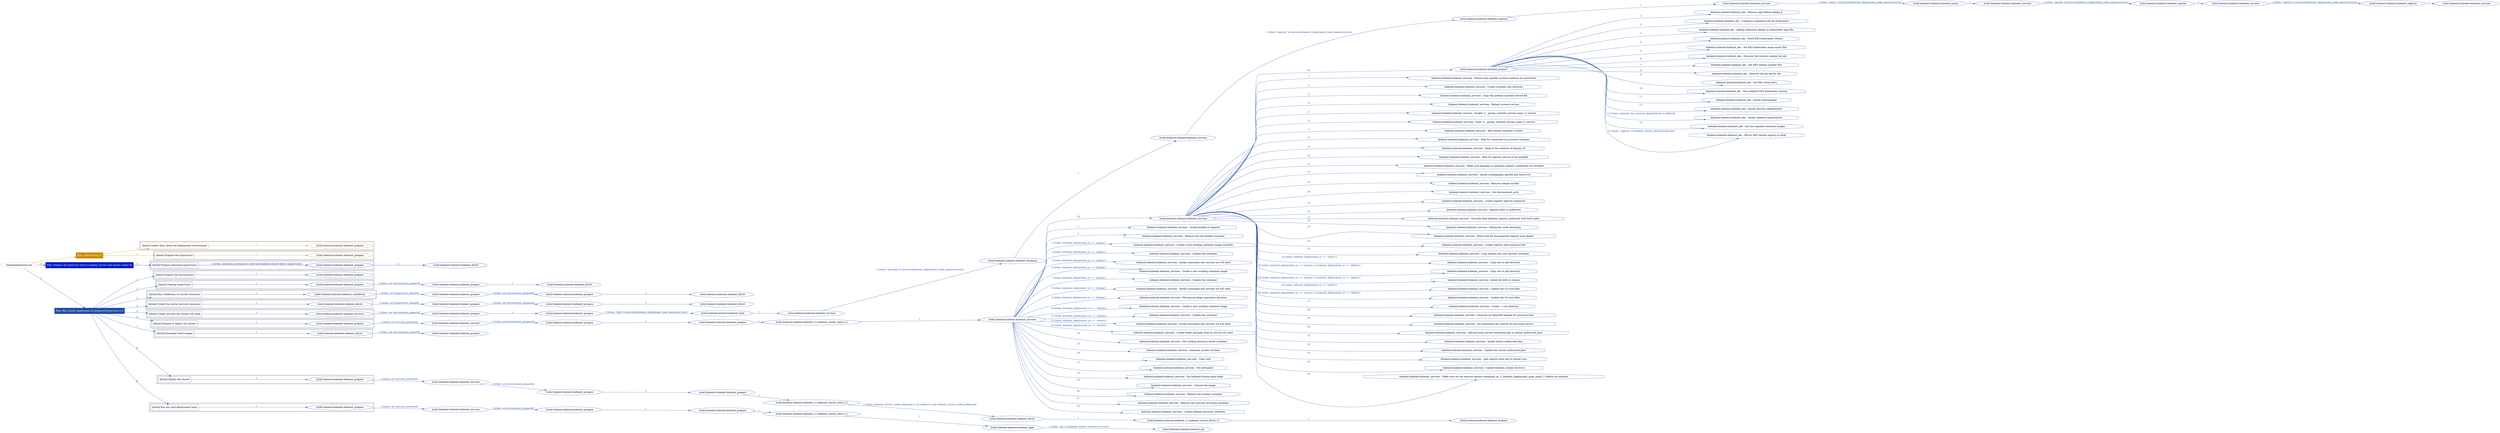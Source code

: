digraph {
	graph [concentrate=true ordering=in rankdir=LR ratio=fill]
	edge [esep=5 sep=10]
	"kubeinit/playbook.yml" [id=root_node style=dotted]
	play_238cf4cc [label="Play: Initial setup (1)" color="#cb8d01" fontcolor="#ffffff" id=play_238cf4cc shape=box style=filled tooltip=localhost]
	"kubeinit/playbook.yml" -> play_238cf4cc [label="1 " color="#cb8d01" fontcolor="#cb8d01" id=edge_d98d85d3 labeltooltip="1 " tooltip="1 "]
	subgraph "kubeinit.kubeinit.kubeinit_prepare" {
		role_202c4927 [label="[role] kubeinit.kubeinit.kubeinit_prepare" color="#cb8d01" id=role_202c4927 tooltip="kubeinit.kubeinit.kubeinit_prepare"]
	}
	subgraph "kubeinit.kubeinit.kubeinit_prepare" {
		role_cdd1708f [label="[role] kubeinit.kubeinit.kubeinit_prepare" color="#cb8d01" id=role_cdd1708f tooltip="kubeinit.kubeinit.kubeinit_prepare"]
	}
	subgraph "Play: Initial setup (1)" {
		play_238cf4cc -> block_603b480a [label=1 color="#cb8d01" fontcolor="#cb8d01" id=edge_b489ec61 labeltooltip=1 tooltip=1]
		subgraph cluster_block_603b480a {
			block_603b480a [label="[block] Gather facts about the deployment environment" color="#cb8d01" id=block_603b480a labeltooltip="Gather facts about the deployment environment" shape=box tooltip="Gather facts about the deployment environment"]
			block_603b480a -> role_202c4927 [label="1 " color="#cb8d01" fontcolor="#cb8d01" id=edge_701f6386 labeltooltip="1 " tooltip="1 "]
		}
		play_238cf4cc -> block_96f9b164 [label=2 color="#cb8d01" fontcolor="#cb8d01" id=edge_d5862d40 labeltooltip=2 tooltip=2]
		subgraph cluster_block_96f9b164 {
			block_96f9b164 [label="[block] Prepare the hypervisors" color="#cb8d01" id=block_96f9b164 labeltooltip="Prepare the hypervisors" shape=box tooltip="Prepare the hypervisors"]
			block_96f9b164 -> role_cdd1708f [label="1 " color="#cb8d01" fontcolor="#cb8d01" id=edge_69991dd6 labeltooltip="1 " tooltip="1 "]
		}
	}
	play_698eb250 [label="Play: Prepare all hypervisor hosts to deploy service and cluster nodes (0)" color="#061dc6" fontcolor="#ffffff" id=play_698eb250 shape=box style=filled tooltip="Play: Prepare all hypervisor hosts to deploy service and cluster nodes (0)"]
	"kubeinit/playbook.yml" -> play_698eb250 [label="2 " color="#061dc6" fontcolor="#061dc6" id=edge_860c1acd labeltooltip="2 " tooltip="2 "]
	subgraph "kubeinit.kubeinit.kubeinit_libvirt" {
		role_edc11a14 [label="[role] kubeinit.kubeinit.kubeinit_libvirt" color="#061dc6" id=role_edc11a14 tooltip="kubeinit.kubeinit.kubeinit_libvirt"]
	}
	subgraph "kubeinit.kubeinit.kubeinit_prepare" {
		role_032b892b [label="[role] kubeinit.kubeinit.kubeinit_prepare" color="#061dc6" id=role_032b892b tooltip="kubeinit.kubeinit.kubeinit_prepare"]
		role_032b892b -> role_edc11a14 [label="1 " color="#061dc6" fontcolor="#061dc6" id=edge_700eb43d labeltooltip="1 " tooltip="1 "]
	}
	subgraph "Play: Prepare all hypervisor hosts to deploy service and cluster nodes (0)" {
		play_698eb250 -> block_366264a8 [label=1 color="#061dc6" fontcolor="#061dc6" id=edge_91cff263 labeltooltip=1 tooltip=1]
		subgraph cluster_block_366264a8 {
			block_366264a8 [label="[block] Prepare individual hypervisors" color="#061dc6" id=block_366264a8 labeltooltip="Prepare individual hypervisors" shape=box tooltip="Prepare individual hypervisors"]
			block_366264a8 -> role_032b892b [label="1 [when: inventory_hostname in hostvars['kubeinit-cluster-facts'].hypervisors]" color="#061dc6" fontcolor="#061dc6" id=edge_b4986de8 labeltooltip="1 [when: inventory_hostname in hostvars['kubeinit-cluster-facts'].hypervisors]" tooltip="1 [when: inventory_hostname in hostvars['kubeinit-cluster-facts'].hypervisors]"]
		}
	}
	play_0a6d15d9 [label="Play: Run cluster deployment on prepared hypervisors (1)" color="#234ca9" fontcolor="#ffffff" id=play_0a6d15d9 shape=box style=filled tooltip=localhost]
	"kubeinit/playbook.yml" -> play_0a6d15d9 [label="3 " color="#234ca9" fontcolor="#234ca9" id=edge_bbb1ed17 labeltooltip="3 " tooltip="3 "]
	subgraph "kubeinit.kubeinit.kubeinit_prepare" {
		role_fba60b27 [label="[role] kubeinit.kubeinit.kubeinit_prepare" color="#234ca9" id=role_fba60b27 tooltip="kubeinit.kubeinit.kubeinit_prepare"]
	}
	subgraph "kubeinit.kubeinit.kubeinit_libvirt" {
		role_c9f846a6 [label="[role] kubeinit.kubeinit.kubeinit_libvirt" color="#234ca9" id=role_c9f846a6 tooltip="kubeinit.kubeinit.kubeinit_libvirt"]
	}
	subgraph "kubeinit.kubeinit.kubeinit_prepare" {
		role_14744877 [label="[role] kubeinit.kubeinit.kubeinit_prepare" color="#234ca9" id=role_14744877 tooltip="kubeinit.kubeinit.kubeinit_prepare"]
		role_14744877 -> role_c9f846a6 [label="1 " color="#234ca9" fontcolor="#234ca9" id=edge_abed67e0 labeltooltip="1 " tooltip="1 "]
	}
	subgraph "kubeinit.kubeinit.kubeinit_prepare" {
		role_b9f9f0c7 [label="[role] kubeinit.kubeinit.kubeinit_prepare" color="#234ca9" id=role_b9f9f0c7 tooltip="kubeinit.kubeinit.kubeinit_prepare"]
		role_b9f9f0c7 -> role_14744877 [label="1 [when: not environment_prepared]" color="#234ca9" fontcolor="#234ca9" id=edge_de829a16 labeltooltip="1 [when: not environment_prepared]" tooltip="1 [when: not environment_prepared]"]
	}
	subgraph "kubeinit.kubeinit.kubeinit_libvirt" {
		role_23ad4538 [label="[role] kubeinit.kubeinit.kubeinit_libvirt" color="#234ca9" id=role_23ad4538 tooltip="kubeinit.kubeinit.kubeinit_libvirt"]
	}
	subgraph "kubeinit.kubeinit.kubeinit_prepare" {
		role_425106f3 [label="[role] kubeinit.kubeinit.kubeinit_prepare" color="#234ca9" id=role_425106f3 tooltip="kubeinit.kubeinit.kubeinit_prepare"]
		role_425106f3 -> role_23ad4538 [label="1 " color="#234ca9" fontcolor="#234ca9" id=edge_619597fa labeltooltip="1 " tooltip="1 "]
	}
	subgraph "kubeinit.kubeinit.kubeinit_prepare" {
		role_156f6942 [label="[role] kubeinit.kubeinit.kubeinit_prepare" color="#234ca9" id=role_156f6942 tooltip="kubeinit.kubeinit.kubeinit_prepare"]
		role_156f6942 -> role_425106f3 [label="1 [when: not environment_prepared]" color="#234ca9" fontcolor="#234ca9" id=edge_634e8ce2 labeltooltip="1 [when: not environment_prepared]" tooltip="1 [when: not environment_prepared]"]
	}
	subgraph "kubeinit.kubeinit.kubeinit_validations" {
		role_d55eec57 [label="[role] kubeinit.kubeinit.kubeinit_validations" color="#234ca9" id=role_d55eec57 tooltip="kubeinit.kubeinit.kubeinit_validations"]
		role_d55eec57 -> role_156f6942 [label="1 [when: not hypervisors_cleaned]" color="#234ca9" fontcolor="#234ca9" id=edge_88ea927d labeltooltip="1 [when: not hypervisors_cleaned]" tooltip="1 [when: not hypervisors_cleaned]"]
	}
	subgraph "kubeinit.kubeinit.kubeinit_libvirt" {
		role_0893acaa [label="[role] kubeinit.kubeinit.kubeinit_libvirt" color="#234ca9" id=role_0893acaa tooltip="kubeinit.kubeinit.kubeinit_libvirt"]
	}
	subgraph "kubeinit.kubeinit.kubeinit_prepare" {
		role_0320aa66 [label="[role] kubeinit.kubeinit.kubeinit_prepare" color="#234ca9" id=role_0320aa66 tooltip="kubeinit.kubeinit.kubeinit_prepare"]
		role_0320aa66 -> role_0893acaa [label="1 " color="#234ca9" fontcolor="#234ca9" id=edge_fa2d4808 labeltooltip="1 " tooltip="1 "]
	}
	subgraph "kubeinit.kubeinit.kubeinit_prepare" {
		role_70a3f7ce [label="[role] kubeinit.kubeinit.kubeinit_prepare" color="#234ca9" id=role_70a3f7ce tooltip="kubeinit.kubeinit.kubeinit_prepare"]
		role_70a3f7ce -> role_0320aa66 [label="1 [when: not environment_prepared]" color="#234ca9" fontcolor="#234ca9" id=edge_cc9935e1 labeltooltip="1 [when: not environment_prepared]" tooltip="1 [when: not environment_prepared]"]
	}
	subgraph "kubeinit.kubeinit.kubeinit_libvirt" {
		role_2373d49e [label="[role] kubeinit.kubeinit.kubeinit_libvirt" color="#234ca9" id=role_2373d49e tooltip="kubeinit.kubeinit.kubeinit_libvirt"]
		role_2373d49e -> role_70a3f7ce [label="1 [when: not hypervisors_cleaned]" color="#234ca9" fontcolor="#234ca9" id=edge_291c3399 labeltooltip="1 [when: not hypervisors_cleaned]" tooltip="1 [when: not hypervisors_cleaned]"]
	}
	subgraph "kubeinit.kubeinit.kubeinit_services" {
		role_a4707685 [label="[role] kubeinit.kubeinit.kubeinit_services" color="#234ca9" id=role_a4707685 tooltip="kubeinit.kubeinit.kubeinit_services"]
	}
	subgraph "kubeinit.kubeinit.kubeinit_registry" {
		role_aaf24afa [label="[role] kubeinit.kubeinit.kubeinit_registry" color="#234ca9" id=role_aaf24afa tooltip="kubeinit.kubeinit.kubeinit_registry"]
		role_aaf24afa -> role_a4707685 [label="1 " color="#234ca9" fontcolor="#234ca9" id=edge_a534393c labeltooltip="1 " tooltip="1 "]
	}
	subgraph "kubeinit.kubeinit.kubeinit_services" {
		role_35d22bbe [label="[role] kubeinit.kubeinit.kubeinit_services" color="#234ca9" id=role_35d22bbe tooltip="kubeinit.kubeinit.kubeinit_services"]
		role_35d22bbe -> role_aaf24afa [label="1 [when: 'registry' in hostvars[kubeinit_deployment_node_name].services]" color="#234ca9" fontcolor="#234ca9" id=edge_d9218da4 labeltooltip="1 [when: 'registry' in hostvars[kubeinit_deployment_node_name].services]" tooltip="1 [when: 'registry' in hostvars[kubeinit_deployment_node_name].services]"]
	}
	subgraph "kubeinit.kubeinit.kubeinit_apache" {
		role_03fd1ec4 [label="[role] kubeinit.kubeinit.kubeinit_apache" color="#234ca9" id=role_03fd1ec4 tooltip="kubeinit.kubeinit.kubeinit_apache"]
		role_03fd1ec4 -> role_35d22bbe [label="1 " color="#234ca9" fontcolor="#234ca9" id=edge_33f9b4b4 labeltooltip="1 " tooltip="1 "]
	}
	subgraph "kubeinit.kubeinit.kubeinit_services" {
		role_cc8d05f5 [label="[role] kubeinit.kubeinit.kubeinit_services" color="#234ca9" id=role_cc8d05f5 tooltip="kubeinit.kubeinit.kubeinit_services"]
		role_cc8d05f5 -> role_03fd1ec4 [label="1 [when: 'apache' in hostvars[kubeinit_deployment_node_name].services]" color="#234ca9" fontcolor="#234ca9" id=edge_2339858e labeltooltip="1 [when: 'apache' in hostvars[kubeinit_deployment_node_name].services]" tooltip="1 [when: 'apache' in hostvars[kubeinit_deployment_node_name].services]"]
	}
	subgraph "kubeinit.kubeinit.kubeinit_nexus" {
		role_dee077ef [label="[role] kubeinit.kubeinit.kubeinit_nexus" color="#234ca9" id=role_dee077ef tooltip="kubeinit.kubeinit.kubeinit_nexus"]
		role_dee077ef -> role_cc8d05f5 [label="1 " color="#234ca9" fontcolor="#234ca9" id=edge_38056f42 labeltooltip="1 " tooltip="1 "]
	}
	subgraph "kubeinit.kubeinit.kubeinit_services" {
		role_16780b34 [label="[role] kubeinit.kubeinit.kubeinit_services" color="#234ca9" id=role_16780b34 tooltip="kubeinit.kubeinit.kubeinit_services"]
		role_16780b34 -> role_dee077ef [label="1 [when: 'nexus' in hostvars[kubeinit_deployment_node_name].services]" color="#234ca9" fontcolor="#234ca9" id=edge_1373c240 labeltooltip="1 [when: 'nexus' in hostvars[kubeinit_deployment_node_name].services]" tooltip="1 [when: 'nexus' in hostvars[kubeinit_deployment_node_name].services]"]
	}
	subgraph "kubeinit.kubeinit.kubeinit_haproxy" {
		role_d05a2c76 [label="[role] kubeinit.kubeinit.kubeinit_haproxy" color="#234ca9" id=role_d05a2c76 tooltip="kubeinit.kubeinit.kubeinit_haproxy"]
		role_d05a2c76 -> role_16780b34 [label="1 " color="#234ca9" fontcolor="#234ca9" id=edge_e497a89a labeltooltip="1 " tooltip="1 "]
	}
	subgraph "kubeinit.kubeinit.kubeinit_services" {
		role_0645365d [label="[role] kubeinit.kubeinit.kubeinit_services" color="#234ca9" id=role_0645365d tooltip="kubeinit.kubeinit.kubeinit_services"]
		role_0645365d -> role_d05a2c76 [label="1 [when: 'haproxy' in hostvars[kubeinit_deployment_node_name].services]" color="#234ca9" fontcolor="#234ca9" id=edge_bc876236 labeltooltip="1 [when: 'haproxy' in hostvars[kubeinit_deployment_node_name].services]" tooltip="1 [when: 'haproxy' in hostvars[kubeinit_deployment_node_name].services]"]
	}
	subgraph "kubeinit.kubeinit.kubeinit_dnsmasq" {
		role_eb1b75de [label="[role] kubeinit.kubeinit.kubeinit_dnsmasq" color="#234ca9" id=role_eb1b75de tooltip="kubeinit.kubeinit.kubeinit_dnsmasq"]
		role_eb1b75de -> role_0645365d [label="1 " color="#234ca9" fontcolor="#234ca9" id=edge_4cc39168 labeltooltip="1 " tooltip="1 "]
	}
	subgraph "kubeinit.kubeinit.kubeinit_services" {
		role_1ba51d08 [label="[role] kubeinit.kubeinit.kubeinit_services" color="#234ca9" id=role_1ba51d08 tooltip="kubeinit.kubeinit.kubeinit_services"]
		role_1ba51d08 -> role_eb1b75de [label="1 [when: 'dnsmasq' in hostvars[kubeinit_deployment_node_name].services]" color="#234ca9" fontcolor="#234ca9" id=edge_23263ffb labeltooltip="1 [when: 'dnsmasq' in hostvars[kubeinit_deployment_node_name].services]" tooltip="1 [when: 'dnsmasq' in hostvars[kubeinit_deployment_node_name].services]"]
	}
	subgraph "kubeinit.kubeinit.kubeinit_bind" {
		role_b9977d2d [label="[role] kubeinit.kubeinit.kubeinit_bind" color="#234ca9" id=role_b9977d2d tooltip="kubeinit.kubeinit.kubeinit_bind"]
		role_b9977d2d -> role_1ba51d08 [label="1 " color="#234ca9" fontcolor="#234ca9" id=edge_b7ec58c4 labeltooltip="1 " tooltip="1 "]
	}
	subgraph "kubeinit.kubeinit.kubeinit_prepare" {
		role_105bf97b [label="[role] kubeinit.kubeinit.kubeinit_prepare" color="#234ca9" id=role_105bf97b tooltip="kubeinit.kubeinit.kubeinit_prepare"]
		role_105bf97b -> role_b9977d2d [label="1 [when: 'bind' in hostvars[kubeinit_deployment_node_name].services]" color="#234ca9" fontcolor="#234ca9" id=edge_cf06e7d1 labeltooltip="1 [when: 'bind' in hostvars[kubeinit_deployment_node_name].services]" tooltip="1 [when: 'bind' in hostvars[kubeinit_deployment_node_name].services]"]
	}
	subgraph "kubeinit.kubeinit.kubeinit_prepare" {
		role_f0f47c3e [label="[role] kubeinit.kubeinit.kubeinit_prepare" color="#234ca9" id=role_f0f47c3e tooltip="kubeinit.kubeinit.kubeinit_prepare"]
		role_f0f47c3e -> role_105bf97b [label="1 " color="#234ca9" fontcolor="#234ca9" id=edge_d23e314a labeltooltip="1 " tooltip="1 "]
	}
	subgraph "kubeinit.kubeinit.kubeinit_services" {
		role_d9bebe3c [label="[role] kubeinit.kubeinit.kubeinit_services" color="#234ca9" id=role_d9bebe3c tooltip="kubeinit.kubeinit.kubeinit_services"]
		role_d9bebe3c -> role_f0f47c3e [label="1 [when: not environment_prepared]" color="#234ca9" fontcolor="#234ca9" id=edge_56e2ea10 labeltooltip="1 [when: not environment_prepared]" tooltip="1 [when: not environment_prepared]"]
	}
	subgraph "kubeinit.kubeinit.kubeinit_prepare" {
		role_3f4dcaba [label="[role] kubeinit.kubeinit.kubeinit_prepare" color="#234ca9" id=role_3f4dcaba tooltip="kubeinit.kubeinit.kubeinit_prepare"]
		task_dc77d594 [label="kubeinit.kubeinit.kubeinit_eks : Remove repo before adding it" color="#234ca9" hello="kubeinit.kubeinit.kubeinit_eks : Remove repo before adding it" id=task_dc77d594 shape=octagon tooltip="kubeinit.kubeinit.kubeinit_eks : Remove repo before adding it"]
		role_3f4dcaba -> task_dc77d594 [label="1 " color="#234ca9" fontcolor="#234ca9" id=edge_b8ca8626 labeltooltip="1 " tooltip="1 "]
		task_9e642842 [label="kubeinit.kubeinit.kubeinit_eks : Creating a repository file for Kubernetes" color="#234ca9" hello="kubeinit.kubeinit.kubeinit_eks : Creating a repository file for Kubernetes" id=task_9e642842 shape=octagon tooltip="kubeinit.kubeinit.kubeinit_eks : Creating a repository file for Kubernetes"]
		role_3f4dcaba -> task_9e642842 [label="2 " color="#234ca9" fontcolor="#234ca9" id=edge_d4894b47 labeltooltip="2 " tooltip="2 "]
		task_62268369 [label="kubeinit.kubeinit.kubeinit_eks : Adding repository details in Kubernetes repo file." color="#234ca9" hello="kubeinit.kubeinit.kubeinit_eks : Adding repository details in Kubernetes repo file." id=task_62268369 shape=octagon tooltip="kubeinit.kubeinit.kubeinit_eks : Adding repository details in Kubernetes repo file."]
		role_3f4dcaba -> task_62268369 [label="3 " color="#234ca9" fontcolor="#234ca9" id=edge_489ed37c labeltooltip="3 " tooltip="3 "]
		task_7f6ea21d [label="kubeinit.kubeinit.kubeinit_eks : Fetch EKS kubernetes release" color="#234ca9" hello="kubeinit.kubeinit.kubeinit_eks : Fetch EKS kubernetes release" id=task_7f6ea21d shape=octagon tooltip="kubeinit.kubeinit.kubeinit_eks : Fetch EKS kubernetes release"]
		role_3f4dcaba -> task_7f6ea21d [label="4 " color="#234ca9" fontcolor="#234ca9" id=edge_2a7f0ed2 labeltooltip="4 " tooltip="4 "]
		task_1d9ce771 [label="kubeinit.kubeinit.kubeinit_eks : Set EKS kubernetes major-minor fact" color="#234ca9" hello="kubeinit.kubeinit.kubeinit_eks : Set EKS kubernetes major-minor fact" id=task_1d9ce771 shape=octagon tooltip="kubeinit.kubeinit.kubeinit_eks : Set EKS kubernetes major-minor fact"]
		role_3f4dcaba -> task_1d9ce771 [label="5 " color="#234ca9" fontcolor="#234ca9" id=edge_8e889762 labeltooltip="5 " tooltip="5 "]
		task_c5e629c7 [label="kubeinit.kubeinit.kubeinit_eks : Discover the revision number for eks" color="#234ca9" hello="kubeinit.kubeinit.kubeinit_eks : Discover the revision number for eks" id=task_c5e629c7 shape=octagon tooltip="kubeinit.kubeinit.kubeinit_eks : Discover the revision number for eks"]
		role_3f4dcaba -> task_c5e629c7 [label="6 " color="#234ca9" fontcolor="#234ca9" id=edge_8e2ea98d labeltooltip="6 " tooltip="6 "]
		task_b5845749 [label="kubeinit.kubeinit.kubeinit_eks : Set EKS release number fact" color="#234ca9" hello="kubeinit.kubeinit.kubeinit_eks : Set EKS release number fact" id=task_b5845749 shape=octagon tooltip="kubeinit.kubeinit.kubeinit_eks : Set EKS release number fact"]
		role_3f4dcaba -> task_b5845749 [label="7 " color="#234ca9" fontcolor="#234ca9" id=edge_c2c0254c labeltooltip="7 " tooltip="7 "]
		task_e358ef1f [label="kubeinit.kubeinit.kubeinit_eks : Discover the git tag for eks" color="#234ca9" hello="kubeinit.kubeinit.kubeinit_eks : Discover the git tag for eks" id=task_e358ef1f shape=octagon tooltip="kubeinit.kubeinit.kubeinit_eks : Discover the git tag for eks"]
		role_3f4dcaba -> task_e358ef1f [label="8 " color="#234ca9" fontcolor="#234ca9" id=edge_5c89014b labeltooltip="8 " tooltip="8 "]
		task_f08f19ee [label="kubeinit.kubeinit.kubeinit_eks : Set EKS string facts" color="#234ca9" hello="kubeinit.kubeinit.kubeinit_eks : Set EKS string facts" id=task_f08f19ee shape=octagon tooltip="kubeinit.kubeinit.kubeinit_eks : Set EKS string facts"]
		role_3f4dcaba -> task_f08f19ee [label="9 " color="#234ca9" fontcolor="#234ca9" id=edge_c1688c0b labeltooltip="9 " tooltip="9 "]
		task_2eb96151 [label="kubeinit.kubeinit.kubeinit_eks : Set complete EKS kubernetes version" color="#234ca9" hello="kubeinit.kubeinit.kubeinit_eks : Set complete EKS kubernetes version" id=task_2eb96151 shape=octagon tooltip="kubeinit.kubeinit.kubeinit_eks : Set complete EKS kubernetes version"]
		role_3f4dcaba -> task_2eb96151 [label="10 " color="#234ca9" fontcolor="#234ca9" id=edge_2bb6b1cd labeltooltip="10 " tooltip="10 "]
		task_75bede4d [label="kubeinit.kubeinit.kubeinit_eks : Install requirements" color="#234ca9" hello="kubeinit.kubeinit.kubeinit_eks : Install requirements" id=task_75bede4d shape=octagon tooltip="kubeinit.kubeinit.kubeinit_eks : Install requirements"]
		role_3f4dcaba -> task_75bede4d [label="11 " color="#234ca9" fontcolor="#234ca9" id=edge_a4bc429c labeltooltip="11 " tooltip="11 "]
		task_fce22942 [label="kubeinit.kubeinit.kubeinit_eks : Install services requirements" color="#234ca9" hello="kubeinit.kubeinit.kubeinit_eks : Install services requirements" id=task_fce22942 shape=octagon tooltip="kubeinit.kubeinit.kubeinit_eks : Install services requirements"]
		role_3f4dcaba -> task_fce22942 [label="12 " color="#234ca9" fontcolor="#234ca9" id=edge_20f858c4 labeltooltip="12 " tooltip="12 "]
		task_e53e8ba7 [label="kubeinit.kubeinit.kubeinit_eks : Install common requirements" color="#234ca9" hello="kubeinit.kubeinit.kubeinit_eks : Install common requirements" id=task_e53e8ba7 shape=octagon tooltip="kubeinit.kubeinit.kubeinit_eks : Install common requirements"]
		role_3f4dcaba -> task_e53e8ba7 [label="13 [when: kubeinit_eks_common_dependencies is defined]" color="#234ca9" fontcolor="#234ca9" id=edge_d64e8e86 labeltooltip="13 [when: kubeinit_eks_common_dependencies is defined]" tooltip="13 [when: kubeinit_eks_common_dependencies is defined]"]
		task_677cae0e [label="kubeinit.kubeinit.kubeinit_eks : Get the required container images" color="#234ca9" hello="kubeinit.kubeinit.kubeinit_eks : Get the required container images" id=task_677cae0e shape=octagon tooltip="kubeinit.kubeinit.kubeinit_eks : Get the required container images"]
		role_3f4dcaba -> task_677cae0e [label="14 " color="#234ca9" fontcolor="#234ca9" id=edge_c6f5d6f3 labeltooltip="14 " tooltip="14 "]
		task_ef96b7ff [label="kubeinit.kubeinit.kubeinit_eks : Mirror EKS remote registry to local" color="#234ca9" hello="kubeinit.kubeinit.kubeinit_eks : Mirror EKS remote registry to local" id=task_ef96b7ff shape=octagon tooltip="kubeinit.kubeinit.kubeinit_eks : Mirror EKS remote registry to local"]
		role_3f4dcaba -> task_ef96b7ff [label="15 [when: 'registry' in kubeinit_cluster_hostvars.services]" color="#234ca9" fontcolor="#234ca9" id=edge_7c7eb98b labeltooltip="15 [when: 'registry' in kubeinit_cluster_hostvars.services]" tooltip="15 [when: 'registry' in kubeinit_cluster_hostvars.services]"]
	}
	subgraph "kubeinit.kubeinit.kubeinit_services" {
		role_36548200 [label="[role] kubeinit.kubeinit.kubeinit_services" color="#234ca9" id=role_36548200 tooltip="kubeinit.kubeinit.kubeinit_services"]
		task_21d9da37 [label="kubeinit.kubeinit.kubeinit_services : Ensure user specific systemd instance are persistent" color="#234ca9" hello="kubeinit.kubeinit.kubeinit_services : Ensure user specific systemd instance are persistent" id=task_21d9da37 shape=octagon tooltip="kubeinit.kubeinit.kubeinit_services : Ensure user specific systemd instance are persistent"]
		role_36548200 -> task_21d9da37 [label="1 " color="#234ca9" fontcolor="#234ca9" id=edge_ea9a6fd4 labeltooltip="1 " tooltip="1 "]
		task_03d598b6 [label="kubeinit.kubeinit.kubeinit_services : Create systemd user directory" color="#234ca9" hello="kubeinit.kubeinit.kubeinit_services : Create systemd user directory" id=task_03d598b6 shape=octagon tooltip="kubeinit.kubeinit.kubeinit_services : Create systemd user directory"]
		role_36548200 -> task_03d598b6 [label="2 " color="#234ca9" fontcolor="#234ca9" id=edge_4783abb9 labeltooltip="2 " tooltip="2 "]
		task_287cc732 [label="kubeinit.kubeinit.kubeinit_services : Copy the podman systemd service file" color="#234ca9" hello="kubeinit.kubeinit.kubeinit_services : Copy the podman systemd service file" id=task_287cc732 shape=octagon tooltip="kubeinit.kubeinit.kubeinit_services : Copy the podman systemd service file"]
		role_36548200 -> task_287cc732 [label="3 " color="#234ca9" fontcolor="#234ca9" id=edge_47953abe labeltooltip="3 " tooltip="3 "]
		task_557f07ed [label="kubeinit.kubeinit.kubeinit_services : Reload systemd service" color="#234ca9" hello="kubeinit.kubeinit.kubeinit_services : Reload systemd service" id=task_557f07ed shape=octagon tooltip="kubeinit.kubeinit.kubeinit_services : Reload systemd service"]
		role_36548200 -> task_557f07ed [label="4 " color="#234ca9" fontcolor="#234ca9" id=edge_134a7a64 labeltooltip="4 " tooltip="4 "]
		task_75b70f04 [label="kubeinit.kubeinit.kubeinit_services : Enable {{ _param_systemd_service_name }}.service" color="#234ca9" hello="kubeinit.kubeinit.kubeinit_services : Enable {{ _param_systemd_service_name }}.service" id=task_75b70f04 shape=octagon tooltip="kubeinit.kubeinit.kubeinit_services : Enable {{ _param_systemd_service_name }}.service"]
		role_36548200 -> task_75b70f04 [label="5 " color="#234ca9" fontcolor="#234ca9" id=edge_85e59ff6 labeltooltip="5 " tooltip="5 "]
		task_02dda150 [label="kubeinit.kubeinit.kubeinit_services : Start {{ _param_systemd_service_name }}.service" color="#234ca9" hello="kubeinit.kubeinit.kubeinit_services : Start {{ _param_systemd_service_name }}.service" id=task_02dda150 shape=octagon tooltip="kubeinit.kubeinit.kubeinit_services : Start {{ _param_systemd_service_name }}.service"]
		role_36548200 -> task_02dda150 [label="6 " color="#234ca9" fontcolor="#234ca9" id=edge_e1b1d3b9 labeltooltip="6 " tooltip="6 "]
		task_211d5285 [label="kubeinit.kubeinit.kubeinit_services : Add remote container to hosts" color="#234ca9" hello="kubeinit.kubeinit.kubeinit_services : Add remote container to hosts" id=task_211d5285 shape=octagon tooltip="kubeinit.kubeinit.kubeinit_services : Add remote container to hosts"]
		role_36548200 -> task_211d5285 [label="7 " color="#234ca9" fontcolor="#234ca9" id=edge_b714cb68 labeltooltip="7 " tooltip="7 "]
		task_0a1857e7 [label="kubeinit.kubeinit.kubeinit_services : Wait for connection to provision container" color="#234ca9" hello="kubeinit.kubeinit.kubeinit_services : Wait for connection to provision container" id=task_0a1857e7 shape=octagon tooltip="kubeinit.kubeinit.kubeinit_services : Wait for connection to provision container"]
		role_36548200 -> task_0a1857e7 [label="8 " color="#234ca9" fontcolor="#234ca9" id=edge_f4eebd00 labeltooltip="8 " tooltip="8 "]
		task_7395d8e4 [label="kubeinit.kubeinit.kubeinit_services : Read in the contents of domain.crt" color="#234ca9" hello="kubeinit.kubeinit.kubeinit_services : Read in the contents of domain.crt" id=task_7395d8e4 shape=octagon tooltip="kubeinit.kubeinit.kubeinit_services : Read in the contents of domain.crt"]
		role_36548200 -> task_7395d8e4 [label="9 " color="#234ca9" fontcolor="#234ca9" id=edge_1c3cbd8a labeltooltip="9 " tooltip="9 "]
		task_305fc787 [label="kubeinit.kubeinit.kubeinit_services : Wait for registry service to be available" color="#234ca9" hello="kubeinit.kubeinit.kubeinit_services : Wait for registry service to be available" id=task_305fc787 shape=octagon tooltip="kubeinit.kubeinit.kubeinit_services : Wait for registry service to be available"]
		role_36548200 -> task_305fc787 [label="10 " color="#234ca9" fontcolor="#234ca9" id=edge_1554a0eb labeltooltip="10 " tooltip="10 "]
		task_0e200b7a [label="kubeinit.kubeinit.kubeinit_services : Make sure packages to generate registry credentials are installed" color="#234ca9" hello="kubeinit.kubeinit.kubeinit_services : Make sure packages to generate registry credentials are installed" id=task_0e200b7a shape=octagon tooltip="kubeinit.kubeinit.kubeinit_services : Make sure packages to generate registry credentials are installed"]
		role_36548200 -> task_0e200b7a [label="11 " color="#234ca9" fontcolor="#234ca9" id=edge_e604371f labeltooltip="11 " tooltip="11 "]
		task_d90ba074 [label="kubeinit.kubeinit.kubeinit_services : Install cryptography, passlib and nexus3-cli" color="#234ca9" hello="kubeinit.kubeinit.kubeinit_services : Install cryptography, passlib and nexus3-cli" id=task_d90ba074 shape=octagon tooltip="kubeinit.kubeinit.kubeinit_services : Install cryptography, passlib and nexus3-cli"]
		role_36548200 -> task_d90ba074 [label="12 " color="#234ca9" fontcolor="#234ca9" id=edge_8e32e43c labeltooltip="12 " tooltip="12 "]
		task_674fa011 [label="kubeinit.kubeinit.kubeinit_services : Remove nologin marker" color="#234ca9" hello="kubeinit.kubeinit.kubeinit_services : Remove nologin marker" id=task_674fa011 shape=octagon tooltip="kubeinit.kubeinit.kubeinit_services : Remove nologin marker"]
		role_36548200 -> task_674fa011 [label="13 " color="#234ca9" fontcolor="#234ca9" id=edge_2e6fe164 labeltooltip="13 " tooltip="13 "]
		task_40ffecb1 [label="kubeinit.kubeinit.kubeinit_services : Set disconnected_auth" color="#234ca9" hello="kubeinit.kubeinit.kubeinit_services : Set disconnected_auth" id=task_40ffecb1 shape=octagon tooltip="kubeinit.kubeinit.kubeinit_services : Set disconnected_auth"]
		role_36548200 -> task_40ffecb1 [label="14 " color="#234ca9" fontcolor="#234ca9" id=edge_cd3d68a8 labeltooltip="14 " tooltip="14 "]
		task_cfbc4d70 [label="kubeinit.kubeinit.kubeinit_services : Create registry auth for pullsecret" color="#234ca9" hello="kubeinit.kubeinit.kubeinit_services : Create registry auth for pullsecret" id=task_cfbc4d70 shape=octagon tooltip="kubeinit.kubeinit.kubeinit_services : Create registry auth for pullsecret"]
		role_36548200 -> task_cfbc4d70 [label="15 " color="#234ca9" fontcolor="#234ca9" id=edge_923670d5 labeltooltip="15 " tooltip="15 "]
		task_6e9a33a9 [label="kubeinit.kubeinit.kubeinit_services : Append auths to pullsecret" color="#234ca9" hello="kubeinit.kubeinit.kubeinit_services : Append auths to pullsecret" id=task_6e9a33a9 shape=octagon tooltip="kubeinit.kubeinit.kubeinit_services : Append auths to pullsecret"]
		role_36548200 -> task_6e9a33a9 [label="16 " color="#234ca9" fontcolor="#234ca9" id=edge_c114d106 labeltooltip="16 " tooltip="16 "]
		task_90c8b547 [label="kubeinit.kubeinit.kubeinit_services : Override final kubeinit_registry_pullsecret with both auths" color="#234ca9" hello="kubeinit.kubeinit.kubeinit_services : Override final kubeinit_registry_pullsecret with both auths" id=task_90c8b547 shape=octagon tooltip="kubeinit.kubeinit.kubeinit_services : Override final kubeinit_registry_pullsecret with both auths"]
		role_36548200 -> task_90c8b547 [label="17 " color="#234ca9" fontcolor="#234ca9" id=edge_2cbe2ca3 labeltooltip="17 " tooltip="17 "]
		task_40750c02 [label="kubeinit.kubeinit.kubeinit_services : Debug the creds dictionary" color="#234ca9" hello="kubeinit.kubeinit.kubeinit_services : Debug the creds dictionary" id=task_40750c02 shape=octagon tooltip="kubeinit.kubeinit.kubeinit_services : Debug the creds dictionary"]
		role_36548200 -> task_40750c02 [label="18 " color="#234ca9" fontcolor="#234ca9" id=edge_f4bc409d labeltooltip="18 " tooltip="18 "]
		task_d5cfcf88 [label="kubeinit.kubeinit.kubeinit_services : Write auth for disconnected registry auth details" color="#234ca9" hello="kubeinit.kubeinit.kubeinit_services : Write auth for disconnected registry auth details" id=task_d5cfcf88 shape=octagon tooltip="kubeinit.kubeinit.kubeinit_services : Write auth for disconnected registry auth details"]
		role_36548200 -> task_d5cfcf88 [label="19 " color="#234ca9" fontcolor="#234ca9" id=edge_b8e97ee1 labeltooltip="19 " tooltip="19 "]
		task_21f9f3c3 [label="kubeinit.kubeinit.kubeinit_services : Create registry auth pullsecret file" color="#234ca9" hello="kubeinit.kubeinit.kubeinit_services : Create registry auth pullsecret file" id=task_21f9f3c3 shape=octagon tooltip="kubeinit.kubeinit.kubeinit_services : Create registry auth pullsecret file"]
		role_36548200 -> task_21f9f3c3 [label="20 " color="#234ca9" fontcolor="#234ca9" id=edge_1fc4c689 labeltooltip="20 " tooltip="20 "]
		task_82e956f7 [label="kubeinit.kubeinit.kubeinit_services : Copy domain cert into services container" color="#234ca9" hello="kubeinit.kubeinit.kubeinit_services : Copy domain cert into services container" id=task_82e956f7 shape=octagon tooltip="kubeinit.kubeinit.kubeinit_services : Copy domain cert into services container"]
		role_36548200 -> task_82e956f7 [label="21 " color="#234ca9" fontcolor="#234ca9" id=edge_48dd0759 labeltooltip="21 " tooltip="21 "]
		task_823a874a [label="kubeinit.kubeinit.kubeinit_services : Copy cert to pki directory" color="#234ca9" hello="kubeinit.kubeinit.kubeinit_services : Copy cert to pki directory" id=task_823a874a shape=octagon tooltip="kubeinit.kubeinit.kubeinit_services : Copy cert to pki directory"]
		role_36548200 -> task_823a874a [label="22 [when: kubeinit_deployment_os == 'centos']" color="#234ca9" fontcolor="#234ca9" id=edge_daa0ac7d labeltooltip="22 [when: kubeinit_deployment_os == 'centos']" tooltip="22 [when: kubeinit_deployment_os == 'centos']"]
		task_0664f0f6 [label="kubeinit.kubeinit.kubeinit_services : Copy cert to pki directory" color="#234ca9" hello="kubeinit.kubeinit.kubeinit_services : Copy cert to pki directory" id=task_0664f0f6 shape=octagon tooltip="kubeinit.kubeinit.kubeinit_services : Copy cert to pki directory"]
		role_36548200 -> task_0664f0f6 [label="23 [when: kubeinit_deployment_os == 'ubuntu' or kubeinit_deployment_os == 'debian']" color="#234ca9" fontcolor="#234ca9" id=edge_eacbfcd9 labeltooltip="23 [when: kubeinit_deployment_os == 'ubuntu' or kubeinit_deployment_os == 'debian']" tooltip="23 [when: kubeinit_deployment_os == 'ubuntu' or kubeinit_deployment_os == 'debian']"]
		task_0272522f [label="kubeinit.kubeinit.kubeinit_services : Install all certs in ubuntu" color="#234ca9" hello="kubeinit.kubeinit.kubeinit_services : Install all certs in ubuntu" id=task_0272522f shape=octagon tooltip="kubeinit.kubeinit.kubeinit_services : Install all certs in ubuntu"]
		role_36548200 -> task_0272522f [label="24 [when: kubeinit_deployment_os == 'ubuntu' or kubeinit_deployment_os == 'debian']" color="#234ca9" fontcolor="#234ca9" id=edge_62752037 labeltooltip="24 [when: kubeinit_deployment_os == 'ubuntu' or kubeinit_deployment_os == 'debian']" tooltip="24 [when: kubeinit_deployment_os == 'ubuntu' or kubeinit_deployment_os == 'debian']"]
		task_ff6171bc [label="kubeinit.kubeinit.kubeinit_services : Update the CA trust files" color="#234ca9" hello="kubeinit.kubeinit.kubeinit_services : Update the CA trust files" id=task_ff6171bc shape=octagon tooltip="kubeinit.kubeinit.kubeinit_services : Update the CA trust files"]
		role_36548200 -> task_ff6171bc [label="25 [when: kubeinit_deployment_os == 'centos']" color="#234ca9" fontcolor="#234ca9" id=edge_b6b82a07 labeltooltip="25 [when: kubeinit_deployment_os == 'centos']" tooltip="25 [when: kubeinit_deployment_os == 'centos']"]
		task_b63d5dec [label="kubeinit.kubeinit.kubeinit_services : Update the CA trust files" color="#234ca9" hello="kubeinit.kubeinit.kubeinit_services : Update the CA trust files" id=task_b63d5dec shape=octagon tooltip="kubeinit.kubeinit.kubeinit_services : Update the CA trust files"]
		role_36548200 -> task_b63d5dec [label="26 [when: kubeinit_deployment_os == 'ubuntu' or kubeinit_deployment_os == 'debian']" color="#234ca9" fontcolor="#234ca9" id=edge_ef137e05 labeltooltip="26 [when: kubeinit_deployment_os == 'ubuntu' or kubeinit_deployment_os == 'debian']" tooltip="26 [when: kubeinit_deployment_os == 'ubuntu' or kubeinit_deployment_os == 'debian']"]
		task_d61f1bbf [label="kubeinit.kubeinit.kubeinit_services : Create ~/.ssh directory" color="#234ca9" hello="kubeinit.kubeinit.kubeinit_services : Create ~/.ssh directory" id=task_d61f1bbf shape=octagon tooltip="kubeinit.kubeinit.kubeinit_services : Create ~/.ssh directory"]
		role_36548200 -> task_d61f1bbf [label="27 " color="#234ca9" fontcolor="#234ca9" id=edge_cccb0724 labeltooltip="27 " tooltip="27 "]
		task_f50bfbbd [label="kubeinit.kubeinit.kubeinit_services : Generate an OpenSSH keypair for provision host" color="#234ca9" hello="kubeinit.kubeinit.kubeinit_services : Generate an OpenSSH keypair for provision host" id=task_f50bfbbd shape=octagon tooltip="kubeinit.kubeinit.kubeinit_services : Generate an OpenSSH keypair for provision host"]
		role_36548200 -> task_f50bfbbd [label="28 " color="#234ca9" fontcolor="#234ca9" id=edge_3443240b labeltooltip="28 " tooltip="28 "]
		task_5bc3f7cd [label="kubeinit.kubeinit.kubeinit_services : Set authorized_key hostvar for provision service" color="#234ca9" hello="kubeinit.kubeinit.kubeinit_services : Set authorized_key hostvar for provision service" id=task_5bc3f7cd shape=octagon tooltip="kubeinit.kubeinit.kubeinit_services : Set authorized_key hostvar for provision service"]
		role_36548200 -> task_5bc3f7cd [label="29 " color="#234ca9" fontcolor="#234ca9" id=edge_361bd840 labeltooltip="29 " tooltip="29 "]
		task_59a4d440 [label="kubeinit.kubeinit.kubeinit_services : Add provision service authorized key to cluster authorized_keys" color="#234ca9" hello="kubeinit.kubeinit.kubeinit_services : Add provision service authorized key to cluster authorized_keys" id=task_59a4d440 shape=octagon tooltip="kubeinit.kubeinit.kubeinit_services : Add provision service authorized key to cluster authorized_keys"]
		role_36548200 -> task_59a4d440 [label="30 " color="#234ca9" fontcolor="#234ca9" id=edge_504ce877 labeltooltip="30 " tooltip="30 "]
		task_fe1b8400 [label="kubeinit.kubeinit.kubeinit_services : Install cluster authorized keys" color="#234ca9" hello="kubeinit.kubeinit.kubeinit_services : Install cluster authorized keys" id=task_fe1b8400 shape=octagon tooltip="kubeinit.kubeinit.kubeinit_services : Install cluster authorized keys"]
		role_36548200 -> task_fe1b8400 [label="31 " color="#234ca9" fontcolor="#234ca9" id=edge_6878ebd8 labeltooltip="31 " tooltip="31 "]
		task_79a763f5 [label="kubeinit.kubeinit.kubeinit_services : Update the cluster authorized_keys" color="#234ca9" hello="kubeinit.kubeinit.kubeinit_services : Update the cluster authorized_keys" id=task_79a763f5 shape=octagon tooltip="kubeinit.kubeinit.kubeinit_services : Update the cluster authorized_keys"]
		role_36548200 -> task_79a763f5 [label="32 " color="#234ca9" fontcolor="#234ca9" id=edge_cb649825 labeltooltip="32 " tooltip="32 "]
		task_7ffaf4e2 [label="kubeinit.kubeinit.kubeinit_services : Add registry auth info to cluster vars" color="#234ca9" hello="kubeinit.kubeinit.kubeinit_services : Add registry auth info to cluster vars" id=task_7ffaf4e2 shape=octagon tooltip="kubeinit.kubeinit.kubeinit_services : Add registry auth info to cluster vars"]
		role_36548200 -> task_7ffaf4e2 [label="33 " color="#234ca9" fontcolor="#234ca9" id=edge_e91dc341 labeltooltip="33 " tooltip="33 "]
		task_8e0138aa [label="kubeinit.kubeinit.kubeinit_services : Update kubeinit_cluster_hostvars" color="#234ca9" hello="kubeinit.kubeinit.kubeinit_services : Update kubeinit_cluster_hostvars" id=task_8e0138aa shape=octagon tooltip="kubeinit.kubeinit.kubeinit_services : Update kubeinit_cluster_hostvars"]
		role_36548200 -> task_8e0138aa [label="34 " color="#234ca9" fontcolor="#234ca9" id=edge_4e0b1196 labeltooltip="34 " tooltip="34 "]
		task_22b5d9a1 [label="kubeinit.kubeinit.kubeinit_services : Make sure we can execute remote commands on {{ kubeinit_deployment_node_name }} before we continue" color="#234ca9" hello="kubeinit.kubeinit.kubeinit_services : Make sure we can execute remote commands on {{ kubeinit_deployment_node_name }} before we continue" id=task_22b5d9a1 shape=octagon tooltip="kubeinit.kubeinit.kubeinit_services : Make sure we can execute remote commands on {{ kubeinit_deployment_node_name }} before we continue"]
		role_36548200 -> task_22b5d9a1 [label="35 " color="#234ca9" fontcolor="#234ca9" id=edge_dc723d00 labeltooltip="35 " tooltip="35 "]
		role_36548200 -> role_3f4dcaba [label="36 " color="#234ca9" fontcolor="#234ca9" id=edge_4254e9dd labeltooltip="36 " tooltip="36 "]
	}
	subgraph "kubeinit.kubeinit.kubeinit_services" {
		role_922ca401 [label="[role] kubeinit.kubeinit.kubeinit_services" color="#234ca9" id=role_922ca401 tooltip="kubeinit.kubeinit.kubeinit_services"]
		task_7f5e8ee8 [label="kubeinit.kubeinit.kubeinit_services : Install buildah if required" color="#234ca9" hello="kubeinit.kubeinit.kubeinit_services : Install buildah if required" id=task_7f5e8ee8 shape=octagon tooltip="kubeinit.kubeinit.kubeinit_services : Install buildah if required"]
		role_922ca401 -> task_7f5e8ee8 [label="1 " color="#234ca9" fontcolor="#234ca9" id=edge_90cf8d94 labeltooltip="1 " tooltip="1 "]
		task_bb6ada5b [label="kubeinit.kubeinit.kubeinit_services : Remove any old buildah container" color="#234ca9" hello="kubeinit.kubeinit.kubeinit_services : Remove any old buildah container" id=task_bb6ada5b shape=octagon tooltip="kubeinit.kubeinit.kubeinit_services : Remove any old buildah container"]
		role_922ca401 -> task_bb6ada5b [label="2 " color="#234ca9" fontcolor="#234ca9" id=edge_37b01563 labeltooltip="2 " tooltip="2 "]
		task_b29bd771 [label="kubeinit.kubeinit.kubeinit_services : Create a new working container image (CentOS)" color="#234ca9" hello="kubeinit.kubeinit.kubeinit_services : Create a new working container image (CentOS)" id=task_b29bd771 shape=octagon tooltip="kubeinit.kubeinit.kubeinit_services : Create a new working container image (CentOS)"]
		role_922ca401 -> task_b29bd771 [label="3 [when: kubeinit_deployment_os == 'centos']" color="#234ca9" fontcolor="#234ca9" id=edge_f27ad073 labeltooltip="3 [when: kubeinit_deployment_os == 'centos']" tooltip="3 [when: kubeinit_deployment_os == 'centos']"]
		task_4543cea8 [label="kubeinit.kubeinit.kubeinit_services : Update the container" color="#234ca9" hello="kubeinit.kubeinit.kubeinit_services : Update the container" id=task_4543cea8 shape=octagon tooltip="kubeinit.kubeinit.kubeinit_services : Update the container"]
		role_922ca401 -> task_4543cea8 [label="4 [when: kubeinit_deployment_os == 'centos']" color="#234ca9" fontcolor="#234ca9" id=edge_8ce27667 labeltooltip="4 [when: kubeinit_deployment_os == 'centos']" tooltip="4 [when: kubeinit_deployment_os == 'centos']"]
		task_a32b6f6b [label="kubeinit.kubeinit.kubeinit_services : Install commands and services we will need" color="#234ca9" hello="kubeinit.kubeinit.kubeinit_services : Install commands and services we will need" id=task_a32b6f6b shape=octagon tooltip="kubeinit.kubeinit.kubeinit_services : Install commands and services we will need"]
		role_922ca401 -> task_a32b6f6b [label="5 [when: kubeinit_deployment_os == 'centos']" color="#234ca9" fontcolor="#234ca9" id=edge_fdbae0e5 labeltooltip="5 [when: kubeinit_deployment_os == 'centos']" tooltip="5 [when: kubeinit_deployment_os == 'centos']"]
		task_1408a6c4 [label="kubeinit.kubeinit.kubeinit_services : Create a new working container image" color="#234ca9" hello="kubeinit.kubeinit.kubeinit_services : Create a new working container image" id=task_1408a6c4 shape=octagon tooltip="kubeinit.kubeinit.kubeinit_services : Create a new working container image"]
		role_922ca401 -> task_1408a6c4 [label="6 [when: kubeinit_deployment_os == 'debian']" color="#234ca9" fontcolor="#234ca9" id=edge_c0b05010 labeltooltip="6 [when: kubeinit_deployment_os == 'debian']" tooltip="6 [when: kubeinit_deployment_os == 'debian']"]
		task_6ed881df [label="kubeinit.kubeinit.kubeinit_services : Update the container" color="#234ca9" hello="kubeinit.kubeinit.kubeinit_services : Update the container" id=task_6ed881df shape=octagon tooltip="kubeinit.kubeinit.kubeinit_services : Update the container"]
		role_922ca401 -> task_6ed881df [label="7 [when: kubeinit_deployment_os == 'debian']" color="#234ca9" fontcolor="#234ca9" id=edge_60a7b61f labeltooltip="7 [when: kubeinit_deployment_os == 'debian']" tooltip="7 [when: kubeinit_deployment_os == 'debian']"]
		task_0f05cffd [label="kubeinit.kubeinit.kubeinit_services : Install commands and services we will need" color="#234ca9" hello="kubeinit.kubeinit.kubeinit_services : Install commands and services we will need" id=task_0f05cffd shape=octagon tooltip="kubeinit.kubeinit.kubeinit_services : Install commands and services we will need"]
		role_922ca401 -> task_0f05cffd [label="8 [when: kubeinit_deployment_os == 'debian']" color="#234ca9" fontcolor="#234ca9" id=edge_1d619a53 labeltooltip="8 [when: kubeinit_deployment_os == 'debian']" tooltip="8 [when: kubeinit_deployment_os == 'debian']"]
		task_6eeb067c [label="kubeinit.kubeinit.kubeinit_services : Missing privilege separation directory" color="#234ca9" hello="kubeinit.kubeinit.kubeinit_services : Missing privilege separation directory" id=task_6eeb067c shape=octagon tooltip="kubeinit.kubeinit.kubeinit_services : Missing privilege separation directory"]
		role_922ca401 -> task_6eeb067c [label="9 [when: kubeinit_deployment_os == 'debian']" color="#234ca9" fontcolor="#234ca9" id=edge_9d357961 labeltooltip="9 [when: kubeinit_deployment_os == 'debian']" tooltip="9 [when: kubeinit_deployment_os == 'debian']"]
		task_ab3746a9 [label="kubeinit.kubeinit.kubeinit_services : Create a new working container image" color="#234ca9" hello="kubeinit.kubeinit.kubeinit_services : Create a new working container image" id=task_ab3746a9 shape=octagon tooltip="kubeinit.kubeinit.kubeinit_services : Create a new working container image"]
		role_922ca401 -> task_ab3746a9 [label="10 [when: kubeinit_deployment_os == 'ubuntu']" color="#234ca9" fontcolor="#234ca9" id=edge_7a327a32 labeltooltip="10 [when: kubeinit_deployment_os == 'ubuntu']" tooltip="10 [when: kubeinit_deployment_os == 'ubuntu']"]
		task_75186c8c [label="kubeinit.kubeinit.kubeinit_services : Update the container" color="#234ca9" hello="kubeinit.kubeinit.kubeinit_services : Update the container" id=task_75186c8c shape=octagon tooltip="kubeinit.kubeinit.kubeinit_services : Update the container"]
		role_922ca401 -> task_75186c8c [label="11 [when: kubeinit_deployment_os == 'ubuntu']" color="#234ca9" fontcolor="#234ca9" id=edge_ce33317d labeltooltip="11 [when: kubeinit_deployment_os == 'ubuntu']" tooltip="11 [when: kubeinit_deployment_os == 'ubuntu']"]
		task_11f000b4 [label="kubeinit.kubeinit.kubeinit_services : Install commands and services we will need" color="#234ca9" hello="kubeinit.kubeinit.kubeinit_services : Install commands and services we will need" id=task_11f000b4 shape=octagon tooltip="kubeinit.kubeinit.kubeinit_services : Install commands and services we will need"]
		role_922ca401 -> task_11f000b4 [label="12 [when: kubeinit_deployment_os == 'ubuntu']" color="#234ca9" fontcolor="#234ca9" id=edge_2e36cdda labeltooltip="12 [when: kubeinit_deployment_os == 'ubuntu']" tooltip="12 [when: kubeinit_deployment_os == 'ubuntu']"]
		task_12917856 [label="kubeinit.kubeinit.kubeinit_services : Create folder normally done by service ssh start" color="#234ca9" hello="kubeinit.kubeinit.kubeinit_services : Create folder normally done by service ssh start" id=task_12917856 shape=octagon tooltip="kubeinit.kubeinit.kubeinit_services : Create folder normally done by service ssh start"]
		role_922ca401 -> task_12917856 [label="13 [when: kubeinit_deployment_os == 'ubuntu']" color="#234ca9" fontcolor="#234ca9" id=edge_2b09ab9c labeltooltip="13 [when: kubeinit_deployment_os == 'ubuntu']" tooltip="13 [when: kubeinit_deployment_os == 'ubuntu']"]
		task_6e4d22f4 [label="kubeinit.kubeinit.kubeinit_services : Set working directory inside container" color="#234ca9" hello="kubeinit.kubeinit.kubeinit_services : Set working directory inside container" id=task_6e4d22f4 shape=octagon tooltip="kubeinit.kubeinit.kubeinit_services : Set working directory inside container"]
		role_922ca401 -> task_6e4d22f4 [label="14 " color="#234ca9" fontcolor="#234ca9" id=edge_7d139aa2 labeltooltip="14 " tooltip="14 "]
		task_ecac5805 [label="kubeinit.kubeinit.kubeinit_services : Generate system ssh keys" color="#234ca9" hello="kubeinit.kubeinit.kubeinit_services : Generate system ssh keys" id=task_ecac5805 shape=octagon tooltip="kubeinit.kubeinit.kubeinit_services : Generate system ssh keys"]
		role_922ca401 -> task_ecac5805 [label="15 " color="#234ca9" fontcolor="#234ca9" id=edge_4dcbf724 labeltooltip="15 " tooltip="15 "]
		task_b4e53f5f [label="kubeinit.kubeinit.kubeinit_services : Clear cmd" color="#234ca9" hello="kubeinit.kubeinit.kubeinit_services : Clear cmd" id=task_b4e53f5f shape=octagon tooltip="kubeinit.kubeinit.kubeinit_services : Clear cmd"]
		role_922ca401 -> task_b4e53f5f [label="16 " color="#234ca9" fontcolor="#234ca9" id=edge_3ae16854 labeltooltip="16 " tooltip="16 "]
		task_ba5bd7da [label="kubeinit.kubeinit.kubeinit_services : Set entrypoint" color="#234ca9" hello="kubeinit.kubeinit.kubeinit_services : Set entrypoint" id=task_ba5bd7da shape=octagon tooltip="kubeinit.kubeinit.kubeinit_services : Set entrypoint"]
		role_922ca401 -> task_ba5bd7da [label="17 " color="#234ca9" fontcolor="#234ca9" id=edge_c50e5014 labeltooltip="17 " tooltip="17 "]
		task_293f9791 [label="kubeinit.kubeinit.kubeinit_services : Set kubeinit-cluster-name label" color="#234ca9" hello="kubeinit.kubeinit.kubeinit_services : Set kubeinit-cluster-name label" id=task_293f9791 shape=octagon tooltip="kubeinit.kubeinit.kubeinit_services : Set kubeinit-cluster-name label"]
		role_922ca401 -> task_293f9791 [label="18 " color="#234ca9" fontcolor="#234ca9" id=edge_179df066 labeltooltip="18 " tooltip="18 "]
		task_97ff05e6 [label="kubeinit.kubeinit.kubeinit_services : Commit the image" color="#234ca9" hello="kubeinit.kubeinit.kubeinit_services : Commit the image" id=task_97ff05e6 shape=octagon tooltip="kubeinit.kubeinit.kubeinit_services : Commit the image"]
		role_922ca401 -> task_97ff05e6 [label="19 " color="#234ca9" fontcolor="#234ca9" id=edge_8cb83909 labeltooltip="19 " tooltip="19 "]
		task_242111df [label="kubeinit.kubeinit.kubeinit_services : Remove the buildah container" color="#234ca9" hello="kubeinit.kubeinit.kubeinit_services : Remove the buildah container" id=task_242111df shape=octagon tooltip="kubeinit.kubeinit.kubeinit_services : Remove the buildah container"]
		role_922ca401 -> task_242111df [label="20 " color="#234ca9" fontcolor="#234ca9" id=edge_6cfce43f labeltooltip="20 " tooltip="20 "]
		task_eeadb9f5 [label="kubeinit.kubeinit.kubeinit_services : Remove any previous provision container" color="#234ca9" hello="kubeinit.kubeinit.kubeinit_services : Remove any previous provision container" id=task_eeadb9f5 shape=octagon tooltip="kubeinit.kubeinit.kubeinit_services : Remove any previous provision container"]
		role_922ca401 -> task_eeadb9f5 [label="21 " color="#234ca9" fontcolor="#234ca9" id=edge_48619a69 labeltooltip="21 " tooltip="21 "]
		task_75105680 [label="kubeinit.kubeinit.kubeinit_services : Create podman provision container" color="#234ca9" hello="kubeinit.kubeinit.kubeinit_services : Create podman provision container" id=task_75105680 shape=octagon tooltip="kubeinit.kubeinit.kubeinit_services : Create podman provision container"]
		role_922ca401 -> task_75105680 [label="22 " color="#234ca9" fontcolor="#234ca9" id=edge_c4c75808 labeltooltip="22 " tooltip="22 "]
		role_922ca401 -> role_36548200 [label="23 " color="#234ca9" fontcolor="#234ca9" id=edge_a31ca0d6 labeltooltip="23 " tooltip="23 "]
	}
	subgraph "kubeinit.kubeinit.kubeinit_{{ kubeinit_cluster_distro }}" {
		role_6fd535d7 [label="[role] kubeinit.kubeinit.kubeinit_{{ kubeinit_cluster_distro }}" color="#234ca9" id=role_6fd535d7 tooltip="kubeinit.kubeinit.kubeinit_{{ kubeinit_cluster_distro }}"]
		role_6fd535d7 -> role_922ca401 [label="1 " color="#234ca9" fontcolor="#234ca9" id=edge_bd41f2b9 labeltooltip="1 " tooltip="1 "]
	}
	subgraph "kubeinit.kubeinit.kubeinit_prepare" {
		role_bd1a0ac0 [label="[role] kubeinit.kubeinit.kubeinit_prepare" color="#234ca9" id=role_bd1a0ac0 tooltip="kubeinit.kubeinit.kubeinit_prepare"]
		role_bd1a0ac0 -> role_6fd535d7 [label="1 " color="#234ca9" fontcolor="#234ca9" id=edge_8018883a labeltooltip="1 " tooltip="1 "]
	}
	subgraph "kubeinit.kubeinit.kubeinit_prepare" {
		role_cf1ed2bc [label="[role] kubeinit.kubeinit.kubeinit_prepare" color="#234ca9" id=role_cf1ed2bc tooltip="kubeinit.kubeinit.kubeinit_prepare"]
		role_cf1ed2bc -> role_bd1a0ac0 [label="1 " color="#234ca9" fontcolor="#234ca9" id=edge_afe74908 labeltooltip="1 " tooltip="1 "]
	}
	subgraph "kubeinit.kubeinit.kubeinit_services" {
		role_49501359 [label="[role] kubeinit.kubeinit.kubeinit_services" color="#234ca9" id=role_49501359 tooltip="kubeinit.kubeinit.kubeinit_services"]
		role_49501359 -> role_cf1ed2bc [label="1 [when: not environment_prepared]" color="#234ca9" fontcolor="#234ca9" id=edge_04e37436 labeltooltip="1 [when: not environment_prepared]" tooltip="1 [when: not environment_prepared]"]
	}
	subgraph "kubeinit.kubeinit.kubeinit_prepare" {
		role_ad8ef730 [label="[role] kubeinit.kubeinit.kubeinit_prepare" color="#234ca9" id=role_ad8ef730 tooltip="kubeinit.kubeinit.kubeinit_prepare"]
		role_ad8ef730 -> role_49501359 [label="1 [when: not services_prepared]" color="#234ca9" fontcolor="#234ca9" id=edge_3251dd5f labeltooltip="1 [when: not services_prepared]" tooltip="1 [when: not services_prepared]"]
	}
	subgraph "kubeinit.kubeinit.kubeinit_prepare" {
		role_525d4546 [label="[role] kubeinit.kubeinit.kubeinit_prepare" color="#234ca9" id=role_525d4546 tooltip="kubeinit.kubeinit.kubeinit_prepare"]
	}
	subgraph "kubeinit.kubeinit.kubeinit_libvirt" {
		role_b8d31d8e [label="[role] kubeinit.kubeinit.kubeinit_libvirt" color="#234ca9" id=role_b8d31d8e tooltip="kubeinit.kubeinit.kubeinit_libvirt"]
		role_b8d31d8e -> role_525d4546 [label="1 [when: not environment_prepared]" color="#234ca9" fontcolor="#234ca9" id=edge_d6df9cf8 labeltooltip="1 [when: not environment_prepared]" tooltip="1 [when: not environment_prepared]"]
	}
	subgraph "kubeinit.kubeinit.kubeinit_prepare" {
		role_40d46dba [label="[role] kubeinit.kubeinit.kubeinit_prepare" color="#234ca9" id=role_40d46dba tooltip="kubeinit.kubeinit.kubeinit_prepare"]
	}
	subgraph "kubeinit.kubeinit.kubeinit_{{ kubeinit_cluster_distro }}" {
		role_81a980ef [label="[role] kubeinit.kubeinit.kubeinit_{{ kubeinit_cluster_distro }}" color="#234ca9" id=role_81a980ef tooltip="kubeinit.kubeinit.kubeinit_{{ kubeinit_cluster_distro }}"]
		role_81a980ef -> role_40d46dba [label="1 " color="#234ca9" fontcolor="#234ca9" id=edge_2473c917 labeltooltip="1 " tooltip="1 "]
	}
	subgraph "kubeinit.kubeinit.kubeinit_libvirt" {
		role_0abf2b3a [label="[role] kubeinit.kubeinit.kubeinit_libvirt" color="#234ca9" id=role_0abf2b3a tooltip="kubeinit.kubeinit.kubeinit_libvirt"]
		role_0abf2b3a -> role_81a980ef [label="1 " color="#234ca9" fontcolor="#234ca9" id=edge_47731256 labeltooltip="1 " tooltip="1 "]
	}
	subgraph "kubeinit.kubeinit.kubeinit_{{ kubeinit_cluster_distro }}" {
		role_0c648cc0 [label="[role] kubeinit.kubeinit.kubeinit_{{ kubeinit_cluster_distro }}" color="#234ca9" id=role_0c648cc0 tooltip="kubeinit.kubeinit.kubeinit_{{ kubeinit_cluster_distro }}"]
		role_0c648cc0 -> role_0abf2b3a [label="1 [when: kubeinit_cluster_nodes_deployed is not defined or not kubeinit_cluster_nodes_deployed]" color="#234ca9" fontcolor="#234ca9" id=edge_f3c75589 labeltooltip="1 [when: kubeinit_cluster_nodes_deployed is not defined or not kubeinit_cluster_nodes_deployed]" tooltip="1 [when: kubeinit_cluster_nodes_deployed is not defined or not kubeinit_cluster_nodes_deployed]"]
	}
	subgraph "kubeinit.kubeinit.kubeinit_prepare" {
		role_82793658 [label="[role] kubeinit.kubeinit.kubeinit_prepare" color="#234ca9" id=role_82793658 tooltip="kubeinit.kubeinit.kubeinit_prepare"]
		role_82793658 -> role_0c648cc0 [label="1 " color="#234ca9" fontcolor="#234ca9" id=edge_07d29c02 labeltooltip="1 " tooltip="1 "]
	}
	subgraph "kubeinit.kubeinit.kubeinit_prepare" {
		role_4bdc0234 [label="[role] kubeinit.kubeinit.kubeinit_prepare" color="#234ca9" id=role_4bdc0234 tooltip="kubeinit.kubeinit.kubeinit_prepare"]
		role_4bdc0234 -> role_82793658 [label="1 " color="#234ca9" fontcolor="#234ca9" id=edge_225d525b labeltooltip="1 " tooltip="1 "]
	}
	subgraph "kubeinit.kubeinit.kubeinit_services" {
		role_6835e647 [label="[role] kubeinit.kubeinit.kubeinit_services" color="#234ca9" id=role_6835e647 tooltip="kubeinit.kubeinit.kubeinit_services"]
		role_6835e647 -> role_4bdc0234 [label="1 [when: not environment_prepared]" color="#234ca9" fontcolor="#234ca9" id=edge_5c954418 labeltooltip="1 [when: not environment_prepared]" tooltip="1 [when: not environment_prepared]"]
	}
	subgraph "kubeinit.kubeinit.kubeinit_prepare" {
		role_04fae728 [label="[role] kubeinit.kubeinit.kubeinit_prepare" color="#234ca9" id=role_04fae728 tooltip="kubeinit.kubeinit.kubeinit_prepare"]
		role_04fae728 -> role_6835e647 [label="1 [when: not services_prepared]" color="#234ca9" fontcolor="#234ca9" id=edge_c4f14a6f labeltooltip="1 [when: not services_prepared]" tooltip="1 [when: not services_prepared]"]
	}
	subgraph "kubeinit.kubeinit.kubeinit_nfs" {
		role_f9e1c5d4 [label="[role] kubeinit.kubeinit.kubeinit_nfs" color="#234ca9" id=role_f9e1c5d4 tooltip="kubeinit.kubeinit.kubeinit_nfs"]
	}
	subgraph "kubeinit.kubeinit.kubeinit_apps" {
		role_468f3fc5 [label="[role] kubeinit.kubeinit.kubeinit_apps" color="#234ca9" id=role_468f3fc5 tooltip="kubeinit.kubeinit.kubeinit_apps"]
		role_468f3fc5 -> role_f9e1c5d4 [label="1 [when: 'nfs' in kubeinit_cluster_hostvars.services]" color="#234ca9" fontcolor="#234ca9" id=edge_62c96056 labeltooltip="1 [when: 'nfs' in kubeinit_cluster_hostvars.services]" tooltip="1 [when: 'nfs' in kubeinit_cluster_hostvars.services]"]
	}
	subgraph "kubeinit.kubeinit.kubeinit_{{ kubeinit_cluster_distro }}" {
		role_c825036e [label="[role] kubeinit.kubeinit.kubeinit_{{ kubeinit_cluster_distro }}" color="#234ca9" id=role_c825036e tooltip="kubeinit.kubeinit.kubeinit_{{ kubeinit_cluster_distro }}"]
		role_c825036e -> role_468f3fc5 [label="1 " color="#234ca9" fontcolor="#234ca9" id=edge_c846770f labeltooltip="1 " tooltip="1 "]
	}
	subgraph "kubeinit.kubeinit.kubeinit_prepare" {
		role_ab900a29 [label="[role] kubeinit.kubeinit.kubeinit_prepare" color="#234ca9" id=role_ab900a29 tooltip="kubeinit.kubeinit.kubeinit_prepare"]
		role_ab900a29 -> role_c825036e [label="1 " color="#234ca9" fontcolor="#234ca9" id=edge_2c9abc71 labeltooltip="1 " tooltip="1 "]
	}
	subgraph "kubeinit.kubeinit.kubeinit_prepare" {
		role_5d3b3495 [label="[role] kubeinit.kubeinit.kubeinit_prepare" color="#234ca9" id=role_5d3b3495 tooltip="kubeinit.kubeinit.kubeinit_prepare"]
		role_5d3b3495 -> role_ab900a29 [label="1 " color="#234ca9" fontcolor="#234ca9" id=edge_591cd214 labeltooltip="1 " tooltip="1 "]
	}
	subgraph "kubeinit.kubeinit.kubeinit_services" {
		role_1e106484 [label="[role] kubeinit.kubeinit.kubeinit_services" color="#234ca9" id=role_1e106484 tooltip="kubeinit.kubeinit.kubeinit_services"]
		role_1e106484 -> role_5d3b3495 [label="1 [when: not environment_prepared]" color="#234ca9" fontcolor="#234ca9" id=edge_64d29914 labeltooltip="1 [when: not environment_prepared]" tooltip="1 [when: not environment_prepared]"]
	}
	subgraph "kubeinit.kubeinit.kubeinit_prepare" {
		role_1df74dc1 [label="[role] kubeinit.kubeinit.kubeinit_prepare" color="#234ca9" id=role_1df74dc1 tooltip="kubeinit.kubeinit.kubeinit_prepare"]
		role_1df74dc1 -> role_1e106484 [label="1 [when: not services_prepared]" color="#234ca9" fontcolor="#234ca9" id=edge_13c72b51 labeltooltip="1 [when: not services_prepared]" tooltip="1 [when: not services_prepared]"]
	}
	subgraph "Play: Run cluster deployment on prepared hypervisors (1)" {
		play_0a6d15d9 -> block_69c2a3a9 [label=1 color="#234ca9" fontcolor="#234ca9" id=edge_5b752959 labeltooltip=1 tooltip=1]
		subgraph cluster_block_69c2a3a9 {
			block_69c2a3a9 [label="[block] Prepare the environment" color="#234ca9" id=block_69c2a3a9 labeltooltip="Prepare the environment" shape=box tooltip="Prepare the environment"]
			block_69c2a3a9 -> role_fba60b27 [label="1 " color="#234ca9" fontcolor="#234ca9" id=edge_55cad498 labeltooltip="1 " tooltip="1 "]
		}
		play_0a6d15d9 -> block_3dbc8b07 [label=2 color="#234ca9" fontcolor="#234ca9" id=edge_3e4069b8 labeltooltip=2 tooltip=2]
		subgraph cluster_block_3dbc8b07 {
			block_3dbc8b07 [label="[block] Cleanup hypervisors" color="#234ca9" id=block_3dbc8b07 labeltooltip="Cleanup hypervisors" shape=box tooltip="Cleanup hypervisors"]
			block_3dbc8b07 -> role_b9f9f0c7 [label="1 " color="#234ca9" fontcolor="#234ca9" id=edge_e3ba4f56 labeltooltip="1 " tooltip="1 "]
		}
		play_0a6d15d9 -> block_2e418293 [label=3 color="#234ca9" fontcolor="#234ca9" id=edge_26a1ed84 labeltooltip=3 tooltip=3]
		subgraph cluster_block_2e418293 {
			block_2e418293 [label="[block] Run validations on cluster resources" color="#234ca9" id=block_2e418293 labeltooltip="Run validations on cluster resources" shape=box tooltip="Run validations on cluster resources"]
			block_2e418293 -> role_d55eec57 [label="1 " color="#234ca9" fontcolor="#234ca9" id=edge_f7ce0cb8 labeltooltip="1 " tooltip="1 "]
		}
		play_0a6d15d9 -> block_7a52c6a9 [label=4 color="#234ca9" fontcolor="#234ca9" id=edge_09c51daf labeltooltip=4 tooltip=4]
		subgraph cluster_block_7a52c6a9 {
			block_7a52c6a9 [label="[block] Create the cluster network resources" color="#234ca9" id=block_7a52c6a9 labeltooltip="Create the cluster network resources" shape=box tooltip="Create the cluster network resources"]
			block_7a52c6a9 -> role_2373d49e [label="1 " color="#234ca9" fontcolor="#234ca9" id=edge_2ac6dea5 labeltooltip="1 " tooltip="1 "]
		}
		play_0a6d15d9 -> block_503a1ab2 [label=5 color="#234ca9" fontcolor="#234ca9" id=edge_0efddc82 labeltooltip=5 tooltip=5]
		subgraph cluster_block_503a1ab2 {
			block_503a1ab2 [label="[block] Create services the cluster will need" color="#234ca9" id=block_503a1ab2 labeltooltip="Create services the cluster will need" shape=box tooltip="Create services the cluster will need"]
			block_503a1ab2 -> role_d9bebe3c [label="1 " color="#234ca9" fontcolor="#234ca9" id=edge_3cb3426e labeltooltip="1 " tooltip="1 "]
		}
		play_0a6d15d9 -> block_7088b911 [label=6 color="#234ca9" fontcolor="#234ca9" id=edge_019ba62d labeltooltip=6 tooltip=6]
		subgraph cluster_block_7088b911 {
			block_7088b911 [label="[block] Prepare to deploy the cluster" color="#234ca9" id=block_7088b911 labeltooltip="Prepare to deploy the cluster" shape=box tooltip="Prepare to deploy the cluster"]
			block_7088b911 -> role_ad8ef730 [label="1 " color="#234ca9" fontcolor="#234ca9" id=edge_34ecf0de labeltooltip="1 " tooltip="1 "]
		}
		play_0a6d15d9 -> block_f2edc7ad [label=7 color="#234ca9" fontcolor="#234ca9" id=edge_e2f6547a labeltooltip=7 tooltip=7]
		subgraph cluster_block_f2edc7ad {
			block_f2edc7ad [label="[block] Download cloud images" color="#234ca9" id=block_f2edc7ad labeltooltip="Download cloud images" shape=box tooltip="Download cloud images"]
			block_f2edc7ad -> role_b8d31d8e [label="1 " color="#234ca9" fontcolor="#234ca9" id=edge_fb387be7 labeltooltip="1 " tooltip="1 "]
		}
		play_0a6d15d9 -> block_342bd337 [label=8 color="#234ca9" fontcolor="#234ca9" id=edge_aeb9feca labeltooltip=8 tooltip=8]
		subgraph cluster_block_342bd337 {
			block_342bd337 [label="[block] Deploy the cluster" color="#234ca9" id=block_342bd337 labeltooltip="Deploy the cluster" shape=box tooltip="Deploy the cluster"]
			block_342bd337 -> role_04fae728 [label="1 " color="#234ca9" fontcolor="#234ca9" id=edge_283b0af4 labeltooltip="1 " tooltip="1 "]
		}
		play_0a6d15d9 -> block_b29def3a [label=9 color="#234ca9" fontcolor="#234ca9" id=edge_03454c32 labeltooltip=9 tooltip=9]
		subgraph cluster_block_b29def3a {
			block_b29def3a [label="[block] Run any post-deployment tasks" color="#234ca9" id=block_b29def3a labeltooltip="Run any post-deployment tasks" shape=box tooltip="Run any post-deployment tasks"]
			block_b29def3a -> role_1df74dc1 [label="1 " color="#234ca9" fontcolor="#234ca9" id=edge_0107d11a labeltooltip="1 " tooltip="1 "]
		}
	}
}
